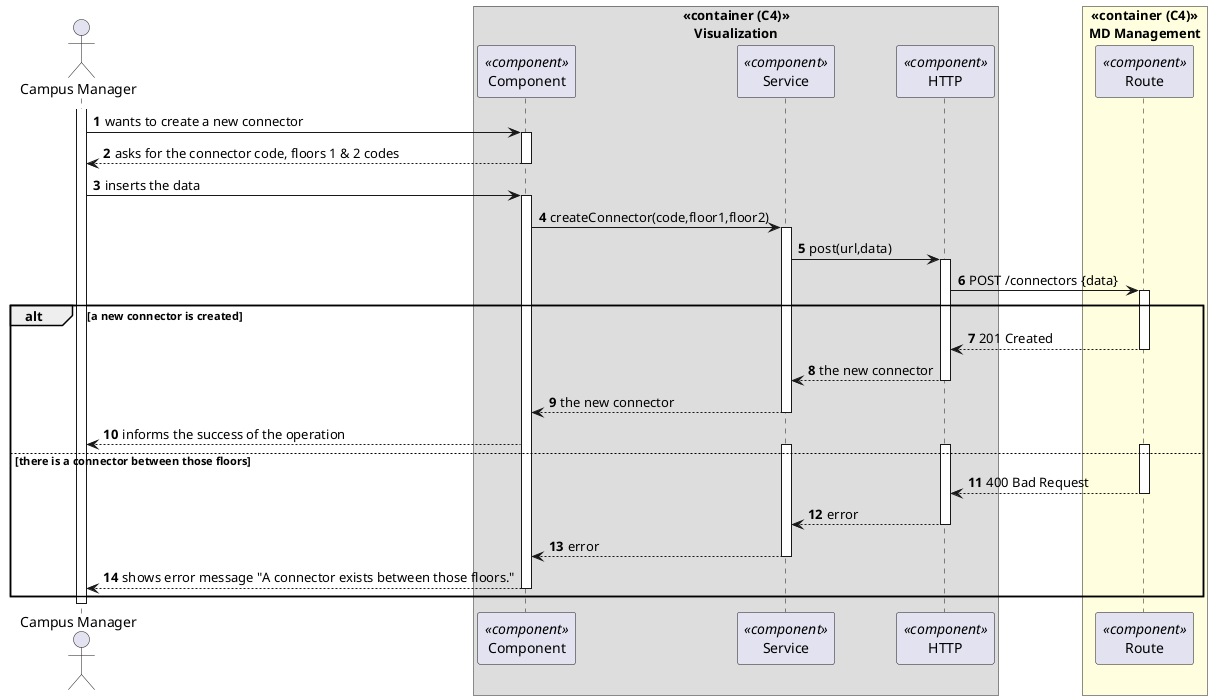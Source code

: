 @startuml process-view
autonumber
skinparam DefaultTextAlignment<<center>> center

actor CM as "Campus Manager"

box "«container (C4)»\nVisualization" <<center>>
  participant C as "Component" <<component>>
  participant SVC as "Service" <<component>>
  participant H as "HTTP" <<component>>
end box

box "«container (C4)»\n MD Management " <<center>>#LightYellow
  participant ROUTE as "Route" <<component>>
end box

activate CM

CM -> C : wants to create a new connector
activate C

CM <-- C : asks for the connector code, floors 1 & 2 codes
deactivate C

CM -> C : inserts the data
activate C

C -> SVC : createConnector(code,floor1,floor2)
activate SVC

SVC -> H : post(url,data)
activate H

H -> ROUTE : POST /connectors {data}
activate ROUTE

alt a new connector is created
  H <-- ROUTE : 201 Created
  deactivate ROUTE

  SVC <-- H : the new connector
  deactivate H

  C <-- SVC : the new connector
  deactivate SVC

  CM <-- C : informs the success of the operation
else there is a connector between those floors
  activate H
  activate SVC
  activate ROUTE

  H <-- ROUTE : 400 Bad Request
  deactivate ROUTE

  SVC <-- H : error
  deactivate H

  C <-- SVC : error
  deactivate SVC

  CM <-- C : shows error message "A connector exists between those floors."
  deactivate C
end

deactivate CM

@enduml
